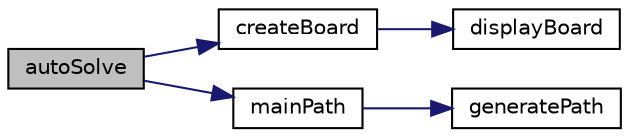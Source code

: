 digraph "autoSolve"
{
 // LATEX_PDF_SIZE
  edge [fontname="Helvetica",fontsize="10",labelfontname="Helvetica",labelfontsize="10"];
  node [fontname="Helvetica",fontsize="10",shape=record];
  rankdir="LR";
  Node1 [label="autoSolve",height=0.2,width=0.4,color="black", fillcolor="grey75", style="filled", fontcolor="black",tooltip="Autosolves the maze by following a branch back to the main path, reversing the instructions of the ma..."];
  Node1 -> Node2 [color="midnightblue",fontsize="10",style="solid",fontname="Helvetica"];
  Node2 [label="createBoard",height=0.2,width=0.4,color="black", fillcolor="white", style="filled",URL="$board_display_8cpp.html#a8025802260f41f3839545cddcafcc147",tooltip="Creates a board which intern is displayed and changed depending on the current player position"];
  Node2 -> Node3 [color="midnightblue",fontsize="10",style="solid",fontname="Helvetica"];
  Node3 [label="displayBoard",height=0.2,width=0.4,color="black", fillcolor="white", style="filled",URL="$board_display_8cpp.html#a74a7f134a03fce64acb0d4fbfce8579b",tooltip="Displays the current board state using the parameters given. Adds the player to that board and update..."];
  Node1 -> Node4 [color="midnightblue",fontsize="10",style="solid",fontname="Helvetica"];
  Node4 [label="mainPath",height=0.2,width=0.4,color="black", fillcolor="white", style="filled",URL="$board_creation_8cpp.html#a5701285d66b2b6ece48bfba7dda6b935",tooltip="Generates the main path"];
  Node4 -> Node5 [color="midnightblue",fontsize="10",style="solid",fontname="Helvetica"];
  Node5 [label="generatePath",height=0.2,width=0.4,color="black", fillcolor="white", style="filled",URL="$board_creation_8cpp.html#a2dfc8048e8cb8ad577a689be6a9916f7",tooltip="Randomly generates a path based on the inputs given. Resets the path taken if it gets stuck."];
}
